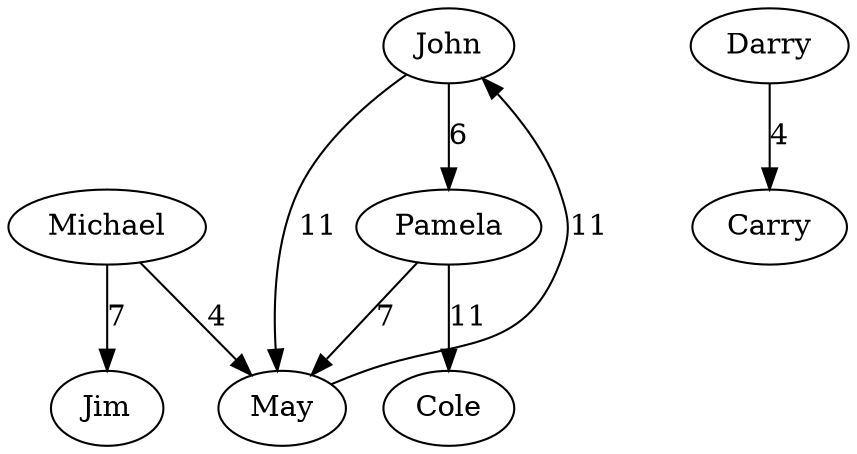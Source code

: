 strict digraph  {
John;
May;
Michael;
Pamela;
Cole;
Jim;
Darry;
Carry;
John -> May  [label=11];
John -> Pamela  [label=6];
May -> John  [label=11];
Michael -> May  [label=4];
Michael -> Jim  [label=7];
Pamela -> Cole  [label=11];
Pamela -> May  [label=7];
Darry -> Carry  [label=4];
}
